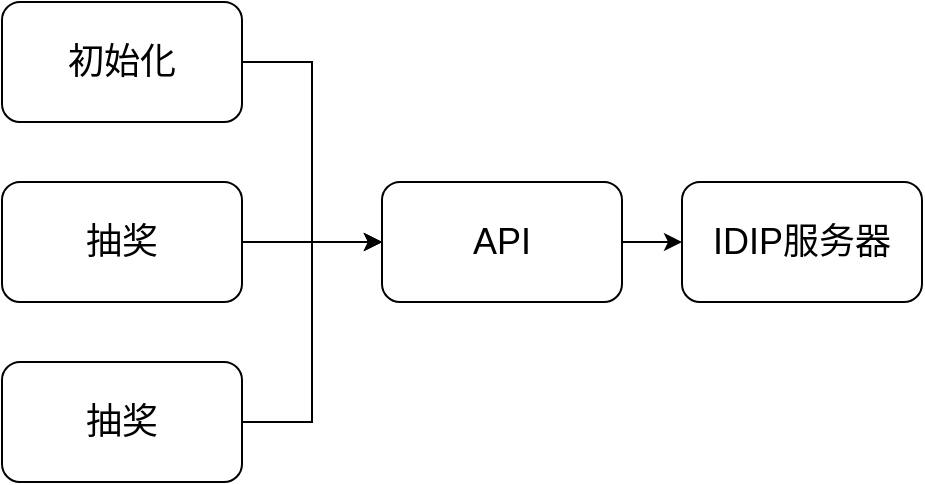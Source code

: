 <mxfile version="20.8.19" type="github">
  <diagram name="第 1 页" id="FJHFNjM4gexUHc76eIYy">
    <mxGraphModel dx="1026" dy="683" grid="1" gridSize="10" guides="1" tooltips="1" connect="1" arrows="1" fold="1" page="1" pageScale="1" pageWidth="827" pageHeight="1169" math="0" shadow="0">
      <root>
        <mxCell id="0" />
        <mxCell id="1" parent="0" />
        <mxCell id="3b2y6Ocs_cU4srnl9FrQ-9" style="edgeStyle=orthogonalEdgeStyle;rounded=0;orthogonalLoop=1;jettySize=auto;html=1;entryX=0;entryY=0.5;entryDx=0;entryDy=0;fontSize=18;" edge="1" parent="1" source="3b2y6Ocs_cU4srnl9FrQ-3" target="3b2y6Ocs_cU4srnl9FrQ-7">
          <mxGeometry relative="1" as="geometry" />
        </mxCell>
        <mxCell id="3b2y6Ocs_cU4srnl9FrQ-3" value="初始化" style="rounded=1;whiteSpace=wrap;html=1;fontSize=18;" vertex="1" parent="1">
          <mxGeometry x="40" y="240" width="120" height="60" as="geometry" />
        </mxCell>
        <mxCell id="3b2y6Ocs_cU4srnl9FrQ-10" value="" style="edgeStyle=orthogonalEdgeStyle;rounded=0;orthogonalLoop=1;jettySize=auto;html=1;fontSize=18;" edge="1" parent="1" source="3b2y6Ocs_cU4srnl9FrQ-4" target="3b2y6Ocs_cU4srnl9FrQ-7">
          <mxGeometry relative="1" as="geometry" />
        </mxCell>
        <mxCell id="3b2y6Ocs_cU4srnl9FrQ-4" value="抽奖" style="rounded=1;whiteSpace=wrap;html=1;fontSize=18;" vertex="1" parent="1">
          <mxGeometry x="40" y="330" width="120" height="60" as="geometry" />
        </mxCell>
        <mxCell id="3b2y6Ocs_cU4srnl9FrQ-11" style="edgeStyle=orthogonalEdgeStyle;rounded=0;orthogonalLoop=1;jettySize=auto;html=1;entryX=0;entryY=0.5;entryDx=0;entryDy=0;fontSize=18;" edge="1" parent="1" source="3b2y6Ocs_cU4srnl9FrQ-5" target="3b2y6Ocs_cU4srnl9FrQ-7">
          <mxGeometry relative="1" as="geometry" />
        </mxCell>
        <mxCell id="3b2y6Ocs_cU4srnl9FrQ-5" value="抽奖" style="rounded=1;whiteSpace=wrap;html=1;fontSize=18;" vertex="1" parent="1">
          <mxGeometry x="40" y="420" width="120" height="60" as="geometry" />
        </mxCell>
        <mxCell id="3b2y6Ocs_cU4srnl9FrQ-13" value="" style="edgeStyle=orthogonalEdgeStyle;rounded=0;orthogonalLoop=1;jettySize=auto;html=1;fontSize=18;" edge="1" parent="1" source="3b2y6Ocs_cU4srnl9FrQ-7" target="3b2y6Ocs_cU4srnl9FrQ-12">
          <mxGeometry relative="1" as="geometry" />
        </mxCell>
        <mxCell id="3b2y6Ocs_cU4srnl9FrQ-7" value="API" style="rounded=1;whiteSpace=wrap;html=1;fontSize=18;" vertex="1" parent="1">
          <mxGeometry x="230" y="330" width="120" height="60" as="geometry" />
        </mxCell>
        <mxCell id="3b2y6Ocs_cU4srnl9FrQ-12" value="IDIP服务器" style="rounded=1;whiteSpace=wrap;html=1;fontSize=18;" vertex="1" parent="1">
          <mxGeometry x="380" y="330" width="120" height="60" as="geometry" />
        </mxCell>
      </root>
    </mxGraphModel>
  </diagram>
</mxfile>
